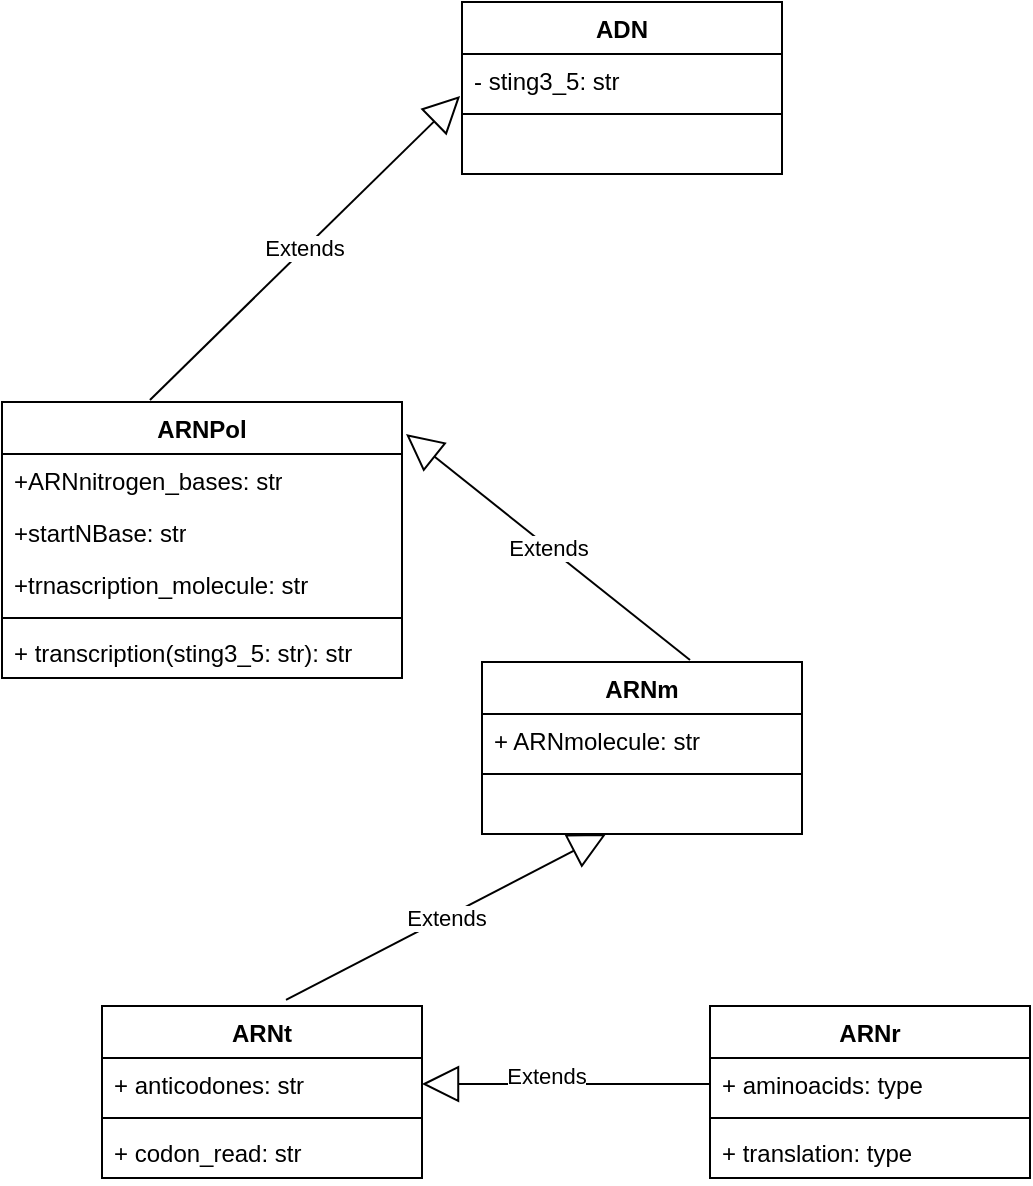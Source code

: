 <mxfile version="21.2.1" type="device">
  <diagram name="Página-1" id="P7v92d4_GozL7gcNH0KK">
    <mxGraphModel dx="639" dy="710" grid="1" gridSize="10" guides="1" tooltips="1" connect="1" arrows="1" fold="1" page="1" pageScale="1" pageWidth="827" pageHeight="1169" math="0" shadow="0">
      <root>
        <mxCell id="0" />
        <mxCell id="1" parent="0" />
        <mxCell id="3ChzyWDHBSPu78pMuKxF-25" value="ADN" style="swimlane;fontStyle=1;align=center;verticalAlign=top;childLayout=stackLayout;horizontal=1;startSize=26;horizontalStack=0;resizeParent=1;resizeParentMax=0;resizeLast=0;collapsible=1;marginBottom=0;whiteSpace=wrap;html=1;" vertex="1" parent="1">
          <mxGeometry x="290" y="40" width="160" height="86" as="geometry" />
        </mxCell>
        <mxCell id="3ChzyWDHBSPu78pMuKxF-26" value="- sting3_5: str" style="text;strokeColor=none;fillColor=none;align=left;verticalAlign=top;spacingLeft=4;spacingRight=4;overflow=hidden;rotatable=0;points=[[0,0.5],[1,0.5]];portConstraint=eastwest;whiteSpace=wrap;html=1;" vertex="1" parent="3ChzyWDHBSPu78pMuKxF-25">
          <mxGeometry y="26" width="160" height="26" as="geometry" />
        </mxCell>
        <mxCell id="3ChzyWDHBSPu78pMuKxF-27" value="" style="line;strokeWidth=1;fillColor=none;align=left;verticalAlign=middle;spacingTop=-1;spacingLeft=3;spacingRight=3;rotatable=0;labelPosition=right;points=[];portConstraint=eastwest;strokeColor=inherit;" vertex="1" parent="3ChzyWDHBSPu78pMuKxF-25">
          <mxGeometry y="52" width="160" height="8" as="geometry" />
        </mxCell>
        <mxCell id="3ChzyWDHBSPu78pMuKxF-28" value="&amp;nbsp;" style="text;strokeColor=none;fillColor=none;align=left;verticalAlign=top;spacingLeft=4;spacingRight=4;overflow=hidden;rotatable=0;points=[[0,0.5],[1,0.5]];portConstraint=eastwest;whiteSpace=wrap;html=1;" vertex="1" parent="3ChzyWDHBSPu78pMuKxF-25">
          <mxGeometry y="60" width="160" height="26" as="geometry" />
        </mxCell>
        <mxCell id="3ChzyWDHBSPu78pMuKxF-33" value="Extends" style="endArrow=block;endSize=16;endFill=0;html=1;rounded=0;exitX=0.457;exitY=-0.01;exitDx=0;exitDy=0;exitPerimeter=0;entryX=-0.006;entryY=0.808;entryDx=0;entryDy=0;entryPerimeter=0;" edge="1" parent="1" target="3ChzyWDHBSPu78pMuKxF-26">
          <mxGeometry width="160" relative="1" as="geometry">
            <mxPoint x="133.98" y="238.96" as="sourcePoint" />
            <mxPoint x="410" y="370" as="targetPoint" />
          </mxGeometry>
        </mxCell>
        <mxCell id="3ChzyWDHBSPu78pMuKxF-36" value="ARNPol" style="swimlane;fontStyle=1;align=center;verticalAlign=top;childLayout=stackLayout;horizontal=1;startSize=26;horizontalStack=0;resizeParent=1;resizeParentMax=0;resizeLast=0;collapsible=1;marginBottom=0;whiteSpace=wrap;html=1;" vertex="1" parent="1">
          <mxGeometry x="60" y="240" width="200" height="138" as="geometry" />
        </mxCell>
        <mxCell id="3ChzyWDHBSPu78pMuKxF-37" value="+ARNnitrogen_bases: str" style="text;strokeColor=none;fillColor=none;align=left;verticalAlign=top;spacingLeft=4;spacingRight=4;overflow=hidden;rotatable=0;points=[[0,0.5],[1,0.5]];portConstraint=eastwest;whiteSpace=wrap;html=1;" vertex="1" parent="3ChzyWDHBSPu78pMuKxF-36">
          <mxGeometry y="26" width="200" height="26" as="geometry" />
        </mxCell>
        <mxCell id="3ChzyWDHBSPu78pMuKxF-40" value="+startNBase: str" style="text;strokeColor=none;fillColor=none;align=left;verticalAlign=top;spacingLeft=4;spacingRight=4;overflow=hidden;rotatable=0;points=[[0,0.5],[1,0.5]];portConstraint=eastwest;whiteSpace=wrap;html=1;" vertex="1" parent="3ChzyWDHBSPu78pMuKxF-36">
          <mxGeometry y="52" width="200" height="26" as="geometry" />
        </mxCell>
        <mxCell id="3ChzyWDHBSPu78pMuKxF-57" value="+trnascription_molecule: str" style="text;strokeColor=none;fillColor=none;align=left;verticalAlign=top;spacingLeft=4;spacingRight=4;overflow=hidden;rotatable=0;points=[[0,0.5],[1,0.5]];portConstraint=eastwest;whiteSpace=wrap;html=1;" vertex="1" parent="3ChzyWDHBSPu78pMuKxF-36">
          <mxGeometry y="78" width="200" height="26" as="geometry" />
        </mxCell>
        <mxCell id="3ChzyWDHBSPu78pMuKxF-38" value="" style="line;strokeWidth=1;fillColor=none;align=left;verticalAlign=middle;spacingTop=-1;spacingLeft=3;spacingRight=3;rotatable=0;labelPosition=right;points=[];portConstraint=eastwest;strokeColor=inherit;" vertex="1" parent="3ChzyWDHBSPu78pMuKxF-36">
          <mxGeometry y="104" width="200" height="8" as="geometry" />
        </mxCell>
        <mxCell id="3ChzyWDHBSPu78pMuKxF-39" value="+ transcription(sting3_5: str): str" style="text;strokeColor=none;fillColor=none;align=left;verticalAlign=top;spacingLeft=4;spacingRight=4;overflow=hidden;rotatable=0;points=[[0,0.5],[1,0.5]];portConstraint=eastwest;whiteSpace=wrap;html=1;" vertex="1" parent="3ChzyWDHBSPu78pMuKxF-36">
          <mxGeometry y="112" width="200" height="26" as="geometry" />
        </mxCell>
        <mxCell id="3ChzyWDHBSPu78pMuKxF-41" value="ARNm" style="swimlane;fontStyle=1;align=center;verticalAlign=top;childLayout=stackLayout;horizontal=1;startSize=26;horizontalStack=0;resizeParent=1;resizeParentMax=0;resizeLast=0;collapsible=1;marginBottom=0;whiteSpace=wrap;html=1;" vertex="1" parent="1">
          <mxGeometry x="300" y="370" width="160" height="86" as="geometry" />
        </mxCell>
        <mxCell id="3ChzyWDHBSPu78pMuKxF-42" value="+ ARNmolecule: str" style="text;strokeColor=none;fillColor=none;align=left;verticalAlign=top;spacingLeft=4;spacingRight=4;overflow=hidden;rotatable=0;points=[[0,0.5],[1,0.5]];portConstraint=eastwest;whiteSpace=wrap;html=1;" vertex="1" parent="3ChzyWDHBSPu78pMuKxF-41">
          <mxGeometry y="26" width="160" height="26" as="geometry" />
        </mxCell>
        <mxCell id="3ChzyWDHBSPu78pMuKxF-43" value="" style="line;strokeWidth=1;fillColor=none;align=left;verticalAlign=middle;spacingTop=-1;spacingLeft=3;spacingRight=3;rotatable=0;labelPosition=right;points=[];portConstraint=eastwest;strokeColor=inherit;" vertex="1" parent="3ChzyWDHBSPu78pMuKxF-41">
          <mxGeometry y="52" width="160" height="8" as="geometry" />
        </mxCell>
        <mxCell id="3ChzyWDHBSPu78pMuKxF-44" value="&amp;nbsp;" style="text;strokeColor=none;fillColor=none;align=left;verticalAlign=top;spacingLeft=4;spacingRight=4;overflow=hidden;rotatable=0;points=[[0,0.5],[1,0.5]];portConstraint=eastwest;whiteSpace=wrap;html=1;" vertex="1" parent="3ChzyWDHBSPu78pMuKxF-41">
          <mxGeometry y="60" width="160" height="26" as="geometry" />
        </mxCell>
        <mxCell id="3ChzyWDHBSPu78pMuKxF-45" value="Extends" style="endArrow=block;endSize=16;endFill=0;html=1;rounded=0;exitX=0.65;exitY=-0.012;exitDx=0;exitDy=0;exitPerimeter=0;entryX=1.01;entryY=0.116;entryDx=0;entryDy=0;entryPerimeter=0;" edge="1" parent="1" source="3ChzyWDHBSPu78pMuKxF-41" target="3ChzyWDHBSPu78pMuKxF-36">
          <mxGeometry width="160" relative="1" as="geometry">
            <mxPoint x="143.98" y="248.96" as="sourcePoint" />
            <mxPoint x="299" y="97" as="targetPoint" />
          </mxGeometry>
        </mxCell>
        <mxCell id="3ChzyWDHBSPu78pMuKxF-46" value="Extends" style="endArrow=block;endSize=16;endFill=0;html=1;rounded=0;exitX=0.575;exitY=-0.035;exitDx=0;exitDy=0;exitPerimeter=0;entryX=0.388;entryY=1;entryDx=0;entryDy=0;entryPerimeter=0;" edge="1" parent="1" source="3ChzyWDHBSPu78pMuKxF-48" target="3ChzyWDHBSPu78pMuKxF-44">
          <mxGeometry width="160" relative="1" as="geometry">
            <mxPoint x="193" y="498.96" as="sourcePoint" />
            <mxPoint x="272" y="263" as="targetPoint" />
          </mxGeometry>
        </mxCell>
        <mxCell id="3ChzyWDHBSPu78pMuKxF-47" value="Extends" style="endArrow=block;endSize=16;endFill=0;html=1;rounded=0;exitX=0;exitY=0.5;exitDx=0;exitDy=0;entryX=1;entryY=0.5;entryDx=0;entryDy=0;" edge="1" parent="1" source="3ChzyWDHBSPu78pMuKxF-53" target="3ChzyWDHBSPu78pMuKxF-49">
          <mxGeometry x="0.142" y="-4" width="160" relative="1" as="geometry">
            <mxPoint x="484" y="500" as="sourcePoint" />
            <mxPoint x="371" y="378" as="targetPoint" />
            <mxPoint as="offset" />
          </mxGeometry>
        </mxCell>
        <mxCell id="3ChzyWDHBSPu78pMuKxF-48" value="ARNt" style="swimlane;fontStyle=1;align=center;verticalAlign=top;childLayout=stackLayout;horizontal=1;startSize=26;horizontalStack=0;resizeParent=1;resizeParentMax=0;resizeLast=0;collapsible=1;marginBottom=0;whiteSpace=wrap;html=1;" vertex="1" parent="1">
          <mxGeometry x="110" y="542" width="160" height="86" as="geometry" />
        </mxCell>
        <mxCell id="3ChzyWDHBSPu78pMuKxF-49" value="+ anticodones: str" style="text;strokeColor=none;fillColor=none;align=left;verticalAlign=top;spacingLeft=4;spacingRight=4;overflow=hidden;rotatable=0;points=[[0,0.5],[1,0.5]];portConstraint=eastwest;whiteSpace=wrap;html=1;" vertex="1" parent="3ChzyWDHBSPu78pMuKxF-48">
          <mxGeometry y="26" width="160" height="26" as="geometry" />
        </mxCell>
        <mxCell id="3ChzyWDHBSPu78pMuKxF-50" value="" style="line;strokeWidth=1;fillColor=none;align=left;verticalAlign=middle;spacingTop=-1;spacingLeft=3;spacingRight=3;rotatable=0;labelPosition=right;points=[];portConstraint=eastwest;strokeColor=inherit;" vertex="1" parent="3ChzyWDHBSPu78pMuKxF-48">
          <mxGeometry y="52" width="160" height="8" as="geometry" />
        </mxCell>
        <mxCell id="3ChzyWDHBSPu78pMuKxF-51" value="+ codon_read: str" style="text;strokeColor=none;fillColor=none;align=left;verticalAlign=top;spacingLeft=4;spacingRight=4;overflow=hidden;rotatable=0;points=[[0,0.5],[1,0.5]];portConstraint=eastwest;whiteSpace=wrap;html=1;" vertex="1" parent="3ChzyWDHBSPu78pMuKxF-48">
          <mxGeometry y="60" width="160" height="26" as="geometry" />
        </mxCell>
        <mxCell id="3ChzyWDHBSPu78pMuKxF-52" value="ARNr" style="swimlane;fontStyle=1;align=center;verticalAlign=top;childLayout=stackLayout;horizontal=1;startSize=26;horizontalStack=0;resizeParent=1;resizeParentMax=0;resizeLast=0;collapsible=1;marginBottom=0;whiteSpace=wrap;html=1;" vertex="1" parent="1">
          <mxGeometry x="414" y="542" width="160" height="86" as="geometry" />
        </mxCell>
        <mxCell id="3ChzyWDHBSPu78pMuKxF-53" value="+ aminoacids: type" style="text;strokeColor=none;fillColor=none;align=left;verticalAlign=top;spacingLeft=4;spacingRight=4;overflow=hidden;rotatable=0;points=[[0,0.5],[1,0.5]];portConstraint=eastwest;whiteSpace=wrap;html=1;" vertex="1" parent="3ChzyWDHBSPu78pMuKxF-52">
          <mxGeometry y="26" width="160" height="26" as="geometry" />
        </mxCell>
        <mxCell id="3ChzyWDHBSPu78pMuKxF-54" value="" style="line;strokeWidth=1;fillColor=none;align=left;verticalAlign=middle;spacingTop=-1;spacingLeft=3;spacingRight=3;rotatable=0;labelPosition=right;points=[];portConstraint=eastwest;strokeColor=inherit;" vertex="1" parent="3ChzyWDHBSPu78pMuKxF-52">
          <mxGeometry y="52" width="160" height="8" as="geometry" />
        </mxCell>
        <mxCell id="3ChzyWDHBSPu78pMuKxF-55" value="+ translation: type" style="text;strokeColor=none;fillColor=none;align=left;verticalAlign=top;spacingLeft=4;spacingRight=4;overflow=hidden;rotatable=0;points=[[0,0.5],[1,0.5]];portConstraint=eastwest;whiteSpace=wrap;html=1;" vertex="1" parent="3ChzyWDHBSPu78pMuKxF-52">
          <mxGeometry y="60" width="160" height="26" as="geometry" />
        </mxCell>
      </root>
    </mxGraphModel>
  </diagram>
</mxfile>
